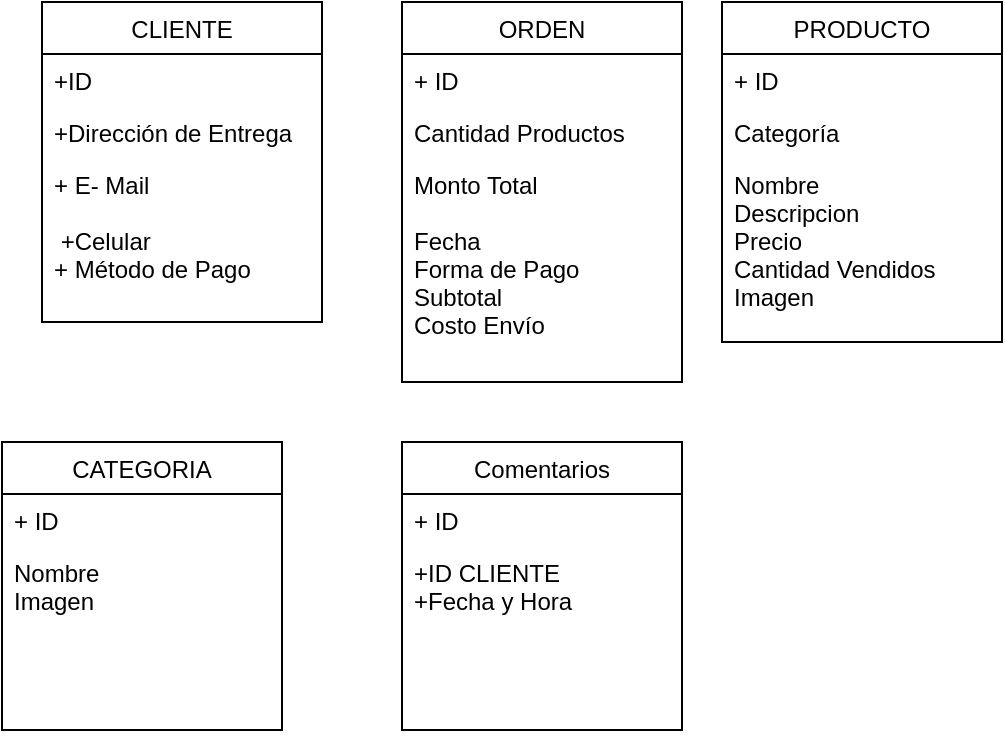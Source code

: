 <mxfile version="20.2.3" type="github">
  <diagram id="COtQuLB4Gv-aUHqPOwAM" name="Página-1">
    <mxGraphModel dx="2207" dy="1931" grid="1" gridSize="10" guides="1" tooltips="1" connect="1" arrows="1" fold="1" page="1" pageScale="1" pageWidth="827" pageHeight="1169" math="0" shadow="0">
      <root>
        <mxCell id="0" />
        <mxCell id="1" parent="0" />
        <mxCell id="FS7-3Iy2ylldMN2UK_3b-5" value="CLIENTE" style="swimlane;fontStyle=0;childLayout=stackLayout;horizontal=1;startSize=26;fillColor=none;horizontalStack=0;resizeParent=1;resizeParentMax=0;resizeLast=0;collapsible=1;marginBottom=0;" vertex="1" parent="1">
          <mxGeometry x="-510" y="-650" width="140" height="160" as="geometry" />
        </mxCell>
        <mxCell id="FS7-3Iy2ylldMN2UK_3b-6" value="+ID" style="text;strokeColor=none;fillColor=none;align=left;verticalAlign=top;spacingLeft=4;spacingRight=4;overflow=hidden;rotatable=0;points=[[0,0.5],[1,0.5]];portConstraint=eastwest;" vertex="1" parent="FS7-3Iy2ylldMN2UK_3b-5">
          <mxGeometry y="26" width="140" height="26" as="geometry" />
        </mxCell>
        <mxCell id="FS7-3Iy2ylldMN2UK_3b-7" value="+Dirección de Entrega" style="text;strokeColor=none;fillColor=none;align=left;verticalAlign=top;spacingLeft=4;spacingRight=4;overflow=hidden;rotatable=0;points=[[0,0.5],[1,0.5]];portConstraint=eastwest;" vertex="1" parent="FS7-3Iy2ylldMN2UK_3b-5">
          <mxGeometry y="52" width="140" height="26" as="geometry" />
        </mxCell>
        <mxCell id="FS7-3Iy2ylldMN2UK_3b-8" value="+ E- Mail&#xa;&#xa; +Celular&#xa;+ Método de Pago" style="text;strokeColor=none;fillColor=none;align=left;verticalAlign=top;spacingLeft=4;spacingRight=4;overflow=hidden;rotatable=0;points=[[0,0.5],[1,0.5]];portConstraint=eastwest;" vertex="1" parent="FS7-3Iy2ylldMN2UK_3b-5">
          <mxGeometry y="78" width="140" height="82" as="geometry" />
        </mxCell>
        <mxCell id="FS7-3Iy2ylldMN2UK_3b-10" value="ORDEN" style="swimlane;fontStyle=0;childLayout=stackLayout;horizontal=1;startSize=26;fillColor=none;horizontalStack=0;resizeParent=1;resizeParentMax=0;resizeLast=0;collapsible=1;marginBottom=0;" vertex="1" parent="1">
          <mxGeometry x="-330" y="-650" width="140" height="190" as="geometry" />
        </mxCell>
        <mxCell id="FS7-3Iy2ylldMN2UK_3b-11" value="+ ID" style="text;strokeColor=none;fillColor=none;align=left;verticalAlign=top;spacingLeft=4;spacingRight=4;overflow=hidden;rotatable=0;points=[[0,0.5],[1,0.5]];portConstraint=eastwest;" vertex="1" parent="FS7-3Iy2ylldMN2UK_3b-10">
          <mxGeometry y="26" width="140" height="26" as="geometry" />
        </mxCell>
        <mxCell id="FS7-3Iy2ylldMN2UK_3b-12" value="Cantidad Productos" style="text;strokeColor=none;fillColor=none;align=left;verticalAlign=top;spacingLeft=4;spacingRight=4;overflow=hidden;rotatable=0;points=[[0,0.5],[1,0.5]];portConstraint=eastwest;" vertex="1" parent="FS7-3Iy2ylldMN2UK_3b-10">
          <mxGeometry y="52" width="140" height="26" as="geometry" />
        </mxCell>
        <mxCell id="FS7-3Iy2ylldMN2UK_3b-13" value="Monto Total&#xa;&#xa;Fecha&#xa;Forma de Pago&#xa;Subtotal&#xa;Costo Envío" style="text;strokeColor=none;fillColor=none;align=left;verticalAlign=top;spacingLeft=4;spacingRight=4;overflow=hidden;rotatable=0;points=[[0,0.5],[1,0.5]];portConstraint=eastwest;" vertex="1" parent="FS7-3Iy2ylldMN2UK_3b-10">
          <mxGeometry y="78" width="140" height="112" as="geometry" />
        </mxCell>
        <mxCell id="FS7-3Iy2ylldMN2UK_3b-14" value="PRODUCTO" style="swimlane;fontStyle=0;childLayout=stackLayout;horizontal=1;startSize=26;fillColor=none;horizontalStack=0;resizeParent=1;resizeParentMax=0;resizeLast=0;collapsible=1;marginBottom=0;" vertex="1" parent="1">
          <mxGeometry x="-170" y="-650" width="140" height="170" as="geometry" />
        </mxCell>
        <mxCell id="FS7-3Iy2ylldMN2UK_3b-15" value="+ ID" style="text;strokeColor=none;fillColor=none;align=left;verticalAlign=top;spacingLeft=4;spacingRight=4;overflow=hidden;rotatable=0;points=[[0,0.5],[1,0.5]];portConstraint=eastwest;" vertex="1" parent="FS7-3Iy2ylldMN2UK_3b-14">
          <mxGeometry y="26" width="140" height="26" as="geometry" />
        </mxCell>
        <mxCell id="FS7-3Iy2ylldMN2UK_3b-16" value="Categoría" style="text;strokeColor=none;fillColor=none;align=left;verticalAlign=top;spacingLeft=4;spacingRight=4;overflow=hidden;rotatable=0;points=[[0,0.5],[1,0.5]];portConstraint=eastwest;" vertex="1" parent="FS7-3Iy2ylldMN2UK_3b-14">
          <mxGeometry y="52" width="140" height="26" as="geometry" />
        </mxCell>
        <mxCell id="FS7-3Iy2ylldMN2UK_3b-17" value="Nombre&#xa;Descripcion&#xa;Precio&#xa;Cantidad Vendidos&#xa;Imagen" style="text;strokeColor=none;fillColor=none;align=left;verticalAlign=top;spacingLeft=4;spacingRight=4;overflow=hidden;rotatable=0;points=[[0,0.5],[1,0.5]];portConstraint=eastwest;" vertex="1" parent="FS7-3Iy2ylldMN2UK_3b-14">
          <mxGeometry y="78" width="140" height="92" as="geometry" />
        </mxCell>
        <mxCell id="FS7-3Iy2ylldMN2UK_3b-18" value="CATEGORIA" style="swimlane;fontStyle=0;childLayout=stackLayout;horizontal=1;startSize=26;fillColor=none;horizontalStack=0;resizeParent=1;resizeParentMax=0;resizeLast=0;collapsible=1;marginBottom=0;" vertex="1" parent="1">
          <mxGeometry x="-530" y="-430" width="140" height="144" as="geometry" />
        </mxCell>
        <mxCell id="FS7-3Iy2ylldMN2UK_3b-19" value="+ ID" style="text;strokeColor=none;fillColor=none;align=left;verticalAlign=top;spacingLeft=4;spacingRight=4;overflow=hidden;rotatable=0;points=[[0,0.5],[1,0.5]];portConstraint=eastwest;" vertex="1" parent="FS7-3Iy2ylldMN2UK_3b-18">
          <mxGeometry y="26" width="140" height="26" as="geometry" />
        </mxCell>
        <mxCell id="FS7-3Iy2ylldMN2UK_3b-21" value="Nombre&#xa;Imagen" style="text;strokeColor=none;fillColor=none;align=left;verticalAlign=top;spacingLeft=4;spacingRight=4;overflow=hidden;rotatable=0;points=[[0,0.5],[1,0.5]];portConstraint=eastwest;" vertex="1" parent="FS7-3Iy2ylldMN2UK_3b-18">
          <mxGeometry y="52" width="140" height="92" as="geometry" />
        </mxCell>
        <mxCell id="FS7-3Iy2ylldMN2UK_3b-22" value="Comentarios" style="swimlane;fontStyle=0;childLayout=stackLayout;horizontal=1;startSize=26;fillColor=none;horizontalStack=0;resizeParent=1;resizeParentMax=0;resizeLast=0;collapsible=1;marginBottom=0;" vertex="1" parent="1">
          <mxGeometry x="-330" y="-430" width="140" height="144" as="geometry" />
        </mxCell>
        <mxCell id="FS7-3Iy2ylldMN2UK_3b-23" value="+ ID" style="text;strokeColor=none;fillColor=none;align=left;verticalAlign=top;spacingLeft=4;spacingRight=4;overflow=hidden;rotatable=0;points=[[0,0.5],[1,0.5]];portConstraint=eastwest;" vertex="1" parent="FS7-3Iy2ylldMN2UK_3b-22">
          <mxGeometry y="26" width="140" height="26" as="geometry" />
        </mxCell>
        <mxCell id="FS7-3Iy2ylldMN2UK_3b-24" value="+ID CLIENTE&#xa;+Fecha y Hora&#xa;" style="text;strokeColor=none;fillColor=none;align=left;verticalAlign=top;spacingLeft=4;spacingRight=4;overflow=hidden;rotatable=0;points=[[0,0.5],[1,0.5]];portConstraint=eastwest;" vertex="1" parent="FS7-3Iy2ylldMN2UK_3b-22">
          <mxGeometry y="52" width="140" height="92" as="geometry" />
        </mxCell>
      </root>
    </mxGraphModel>
  </diagram>
</mxfile>
